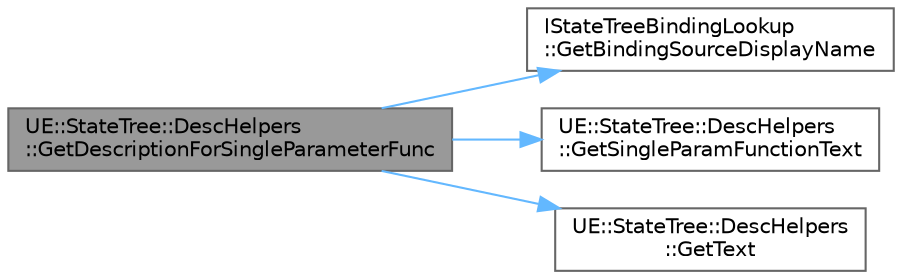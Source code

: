 digraph "UE::StateTree::DescHelpers::GetDescriptionForSingleParameterFunc"
{
 // INTERACTIVE_SVG=YES
 // LATEX_PDF_SIZE
  bgcolor="transparent";
  edge [fontname=Helvetica,fontsize=10,labelfontname=Helvetica,labelfontsize=10];
  node [fontname=Helvetica,fontsize=10,shape=box,height=0.2,width=0.4];
  rankdir="LR";
  Node1 [id="Node000001",label="UE::StateTree::DescHelpers\l::GetDescriptionForSingleParameterFunc",height=0.2,width=0.4,color="gray40", fillcolor="grey60", style="filled", fontcolor="black",tooltip=" "];
  Node1 -> Node2 [id="edge1_Node000001_Node000002",color="steelblue1",style="solid",tooltip=" "];
  Node2 [id="Node000002",label="IStateTreeBindingLookup\l::GetBindingSourceDisplayName",height=0.2,width=0.4,color="grey40", fillcolor="white", style="filled",URL="$d3/d79/structIStateTreeBindingLookup.html#a6ee46e33d1930596e694efd5f3237425",tooltip=" "];
  Node1 -> Node3 [id="edge2_Node000001_Node000003",color="steelblue1",style="solid",tooltip=" "];
  Node3 [id="Node000003",label="UE::StateTree::DescHelpers\l::GetSingleParamFunctionText",height=0.2,width=0.4,color="grey40", fillcolor="white", style="filled",URL="$db/dd4/namespaceUE_1_1StateTree_1_1DescHelpers.html#a20eca3907e30e4a7a71cdf1aa365bbd8",tooltip=" "];
  Node1 -> Node4 [id="edge3_Node000001_Node000004",color="steelblue1",style="solid",tooltip=" "];
  Node4 [id="Node000004",label="UE::StateTree::DescHelpers\l::GetText",height=0.2,width=0.4,color="grey40", fillcolor="white", style="filled",URL="$db/dd4/namespaceUE_1_1StateTree_1_1DescHelpers.html#a7115ea76d4184b64dd25e8b226171635",tooltip=" "];
}
